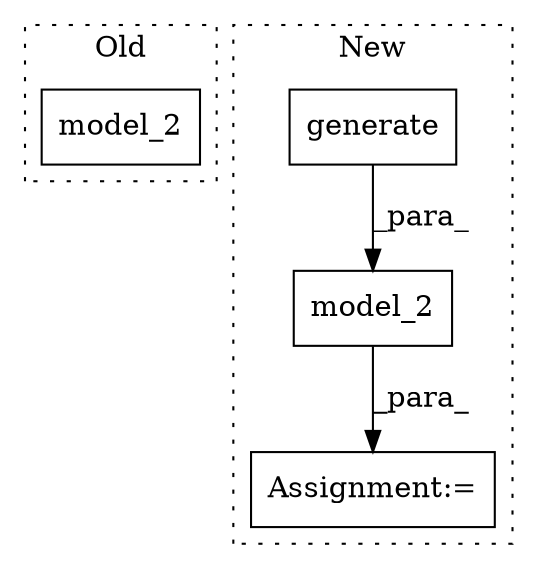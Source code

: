 digraph G {
subgraph cluster0 {
1 [label="model_2" a="32" s="3487,3530" l="8,1" shape="box"];
label = "Old";
style="dotted";
}
subgraph cluster1 {
2 [label="model_2" a="32" s="3551,3588" l="8,1" shape="box"];
3 [label="Assignment:=" a="7" s="3550" l="1" shape="box"];
4 [label="generate" a="32" s="3565,3587" l="9,1" shape="box"];
label = "New";
style="dotted";
}
2 -> 3 [label="_para_"];
4 -> 2 [label="_para_"];
}